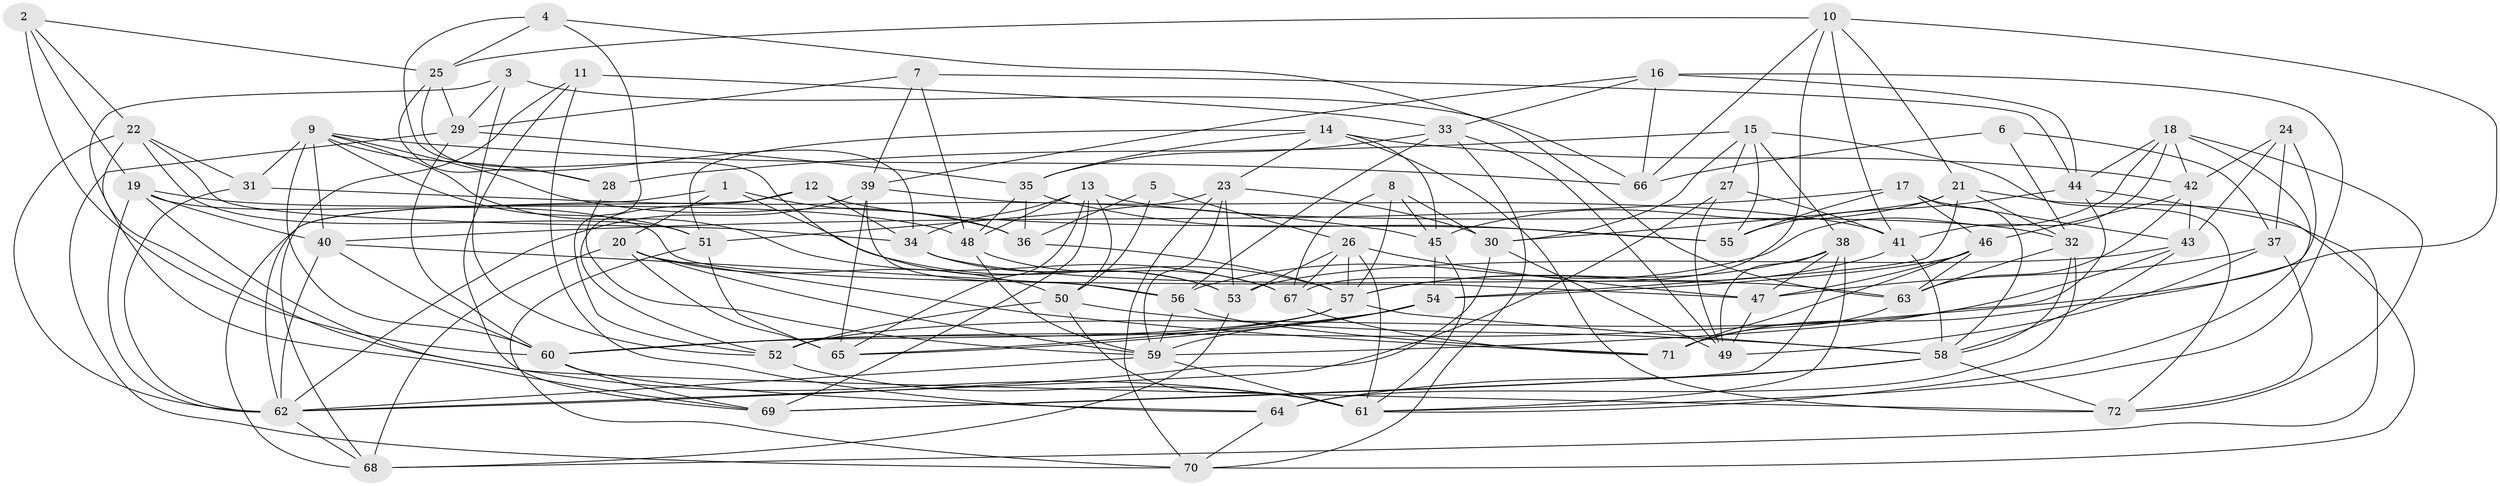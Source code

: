 // original degree distribution, {4: 1.0}
// Generated by graph-tools (version 1.1) at 2025/26/03/09/25 03:26:56]
// undirected, 72 vertices, 208 edges
graph export_dot {
graph [start="1"]
  node [color=gray90,style=filled];
  1;
  2;
  3;
  4;
  5;
  6;
  7;
  8;
  9;
  10;
  11;
  12;
  13;
  14;
  15;
  16;
  17;
  18;
  19;
  20;
  21;
  22;
  23;
  24;
  25;
  26;
  27;
  28;
  29;
  30;
  31;
  32;
  33;
  34;
  35;
  36;
  37;
  38;
  39;
  40;
  41;
  42;
  43;
  44;
  45;
  46;
  47;
  48;
  49;
  50;
  51;
  52;
  53;
  54;
  55;
  56;
  57;
  58;
  59;
  60;
  61;
  62;
  63;
  64;
  65;
  66;
  67;
  68;
  69;
  70;
  71;
  72;
  1 -- 20 [weight=1.0];
  1 -- 36 [weight=1.0];
  1 -- 57 [weight=1.0];
  1 -- 62 [weight=1.0];
  2 -- 19 [weight=1.0];
  2 -- 22 [weight=1.0];
  2 -- 25 [weight=1.0];
  2 -- 60 [weight=1.0];
  3 -- 29 [weight=1.0];
  3 -- 52 [weight=1.0];
  3 -- 66 [weight=1.0];
  3 -- 69 [weight=1.0];
  4 -- 25 [weight=1.0];
  4 -- 52 [weight=1.0];
  4 -- 53 [weight=1.0];
  4 -- 63 [weight=1.0];
  5 -- 26 [weight=1.0];
  5 -- 36 [weight=2.0];
  5 -- 50 [weight=1.0];
  6 -- 32 [weight=1.0];
  6 -- 37 [weight=2.0];
  6 -- 66 [weight=1.0];
  7 -- 29 [weight=1.0];
  7 -- 39 [weight=1.0];
  7 -- 44 [weight=1.0];
  7 -- 48 [weight=1.0];
  8 -- 30 [weight=1.0];
  8 -- 45 [weight=1.0];
  8 -- 57 [weight=1.0];
  8 -- 67 [weight=1.0];
  9 -- 28 [weight=1.0];
  9 -- 31 [weight=1.0];
  9 -- 36 [weight=1.0];
  9 -- 40 [weight=1.0];
  9 -- 51 [weight=1.0];
  9 -- 60 [weight=1.0];
  9 -- 66 [weight=1.0];
  9 -- 67 [weight=1.0];
  10 -- 21 [weight=1.0];
  10 -- 25 [weight=1.0];
  10 -- 41 [weight=1.0];
  10 -- 66 [weight=1.0];
  10 -- 67 [weight=1.0];
  10 -- 71 [weight=1.0];
  11 -- 33 [weight=1.0];
  11 -- 64 [weight=1.0];
  11 -- 68 [weight=1.0];
  11 -- 69 [weight=1.0];
  12 -- 34 [weight=1.0];
  12 -- 52 [weight=1.0];
  12 -- 55 [weight=1.0];
  12 -- 68 [weight=1.0];
  13 -- 32 [weight=1.0];
  13 -- 34 [weight=1.0];
  13 -- 48 [weight=1.0];
  13 -- 50 [weight=1.0];
  13 -- 65 [weight=1.0];
  13 -- 69 [weight=1.0];
  14 -- 23 [weight=1.0];
  14 -- 35 [weight=1.0];
  14 -- 42 [weight=1.0];
  14 -- 45 [weight=1.0];
  14 -- 51 [weight=1.0];
  14 -- 72 [weight=1.0];
  15 -- 27 [weight=1.0];
  15 -- 28 [weight=1.0];
  15 -- 30 [weight=1.0];
  15 -- 38 [weight=1.0];
  15 -- 55 [weight=1.0];
  15 -- 72 [weight=1.0];
  16 -- 33 [weight=1.0];
  16 -- 39 [weight=1.0];
  16 -- 44 [weight=1.0];
  16 -- 61 [weight=1.0];
  16 -- 66 [weight=2.0];
  17 -- 40 [weight=1.0];
  17 -- 43 [weight=1.0];
  17 -- 46 [weight=1.0];
  17 -- 55 [weight=2.0];
  17 -- 58 [weight=1.0];
  18 -- 41 [weight=1.0];
  18 -- 42 [weight=1.0];
  18 -- 44 [weight=1.0];
  18 -- 56 [weight=1.0];
  18 -- 61 [weight=1.0];
  18 -- 72 [weight=1.0];
  19 -- 40 [weight=1.0];
  19 -- 47 [weight=1.0];
  19 -- 48 [weight=1.0];
  19 -- 61 [weight=1.0];
  19 -- 62 [weight=1.0];
  20 -- 50 [weight=1.0];
  20 -- 59 [weight=1.0];
  20 -- 65 [weight=1.0];
  20 -- 68 [weight=1.0];
  20 -- 71 [weight=1.0];
  21 -- 30 [weight=1.0];
  21 -- 32 [weight=1.0];
  21 -- 45 [weight=1.0];
  21 -- 54 [weight=1.0];
  21 -- 70 [weight=1.0];
  22 -- 31 [weight=1.0];
  22 -- 34 [weight=1.0];
  22 -- 51 [weight=1.0];
  22 -- 62 [weight=1.0];
  22 -- 72 [weight=1.0];
  23 -- 30 [weight=1.0];
  23 -- 51 [weight=1.0];
  23 -- 53 [weight=1.0];
  23 -- 59 [weight=1.0];
  23 -- 70 [weight=1.0];
  24 -- 37 [weight=1.0];
  24 -- 42 [weight=1.0];
  24 -- 43 [weight=1.0];
  24 -- 60 [weight=1.0];
  25 -- 28 [weight=1.0];
  25 -- 29 [weight=1.0];
  25 -- 34 [weight=1.0];
  26 -- 47 [weight=1.0];
  26 -- 53 [weight=1.0];
  26 -- 57 [weight=1.0];
  26 -- 61 [weight=1.0];
  26 -- 67 [weight=1.0];
  27 -- 41 [weight=1.0];
  27 -- 49 [weight=1.0];
  27 -- 62 [weight=1.0];
  28 -- 59 [weight=1.0];
  29 -- 35 [weight=1.0];
  29 -- 60 [weight=1.0];
  29 -- 70 [weight=1.0];
  30 -- 49 [weight=1.0];
  30 -- 62 [weight=1.0];
  31 -- 45 [weight=1.0];
  31 -- 62 [weight=1.0];
  32 -- 58 [weight=1.0];
  32 -- 63 [weight=1.0];
  32 -- 64 [weight=1.0];
  33 -- 35 [weight=1.0];
  33 -- 49 [weight=1.0];
  33 -- 56 [weight=1.0];
  33 -- 70 [weight=1.0];
  34 -- 53 [weight=1.0];
  34 -- 63 [weight=1.0];
  35 -- 36 [weight=1.0];
  35 -- 48 [weight=1.0];
  35 -- 55 [weight=1.0];
  36 -- 57 [weight=1.0];
  37 -- 47 [weight=1.0];
  37 -- 49 [weight=1.0];
  37 -- 72 [weight=1.0];
  38 -- 47 [weight=1.0];
  38 -- 49 [weight=1.0];
  38 -- 57 [weight=1.0];
  38 -- 61 [weight=1.0];
  38 -- 69 [weight=1.0];
  39 -- 41 [weight=1.0];
  39 -- 56 [weight=1.0];
  39 -- 62 [weight=1.0];
  39 -- 65 [weight=1.0];
  40 -- 56 [weight=1.0];
  40 -- 60 [weight=1.0];
  40 -- 62 [weight=1.0];
  41 -- 57 [weight=1.0];
  41 -- 58 [weight=1.0];
  42 -- 43 [weight=1.0];
  42 -- 46 [weight=1.0];
  42 -- 63 [weight=1.0];
  43 -- 52 [weight=1.0];
  43 -- 53 [weight=1.0];
  43 -- 58 [weight=1.0];
  44 -- 55 [weight=1.0];
  44 -- 59 [weight=1.0];
  44 -- 68 [weight=1.0];
  45 -- 54 [weight=1.0];
  45 -- 61 [weight=1.0];
  46 -- 47 [weight=1.0];
  46 -- 54 [weight=1.0];
  46 -- 63 [weight=1.0];
  46 -- 71 [weight=1.0];
  47 -- 49 [weight=1.0];
  48 -- 59 [weight=1.0];
  48 -- 67 [weight=1.0];
  50 -- 52 [weight=1.0];
  50 -- 58 [weight=1.0];
  50 -- 61 [weight=1.0];
  51 -- 65 [weight=1.0];
  51 -- 70 [weight=1.0];
  52 -- 61 [weight=1.0];
  53 -- 68 [weight=1.0];
  54 -- 59 [weight=1.0];
  54 -- 60 [weight=1.0];
  54 -- 65 [weight=1.0];
  56 -- 59 [weight=1.0];
  56 -- 71 [weight=1.0];
  57 -- 58 [weight=2.0];
  57 -- 60 [weight=1.0];
  57 -- 65 [weight=1.0];
  58 -- 64 [weight=1.0];
  58 -- 69 [weight=1.0];
  58 -- 72 [weight=1.0];
  59 -- 61 [weight=2.0];
  59 -- 62 [weight=1.0];
  60 -- 64 [weight=2.0];
  60 -- 69 [weight=1.0];
  62 -- 68 [weight=1.0];
  63 -- 71 [weight=1.0];
  64 -- 70 [weight=1.0];
  67 -- 71 [weight=1.0];
}
